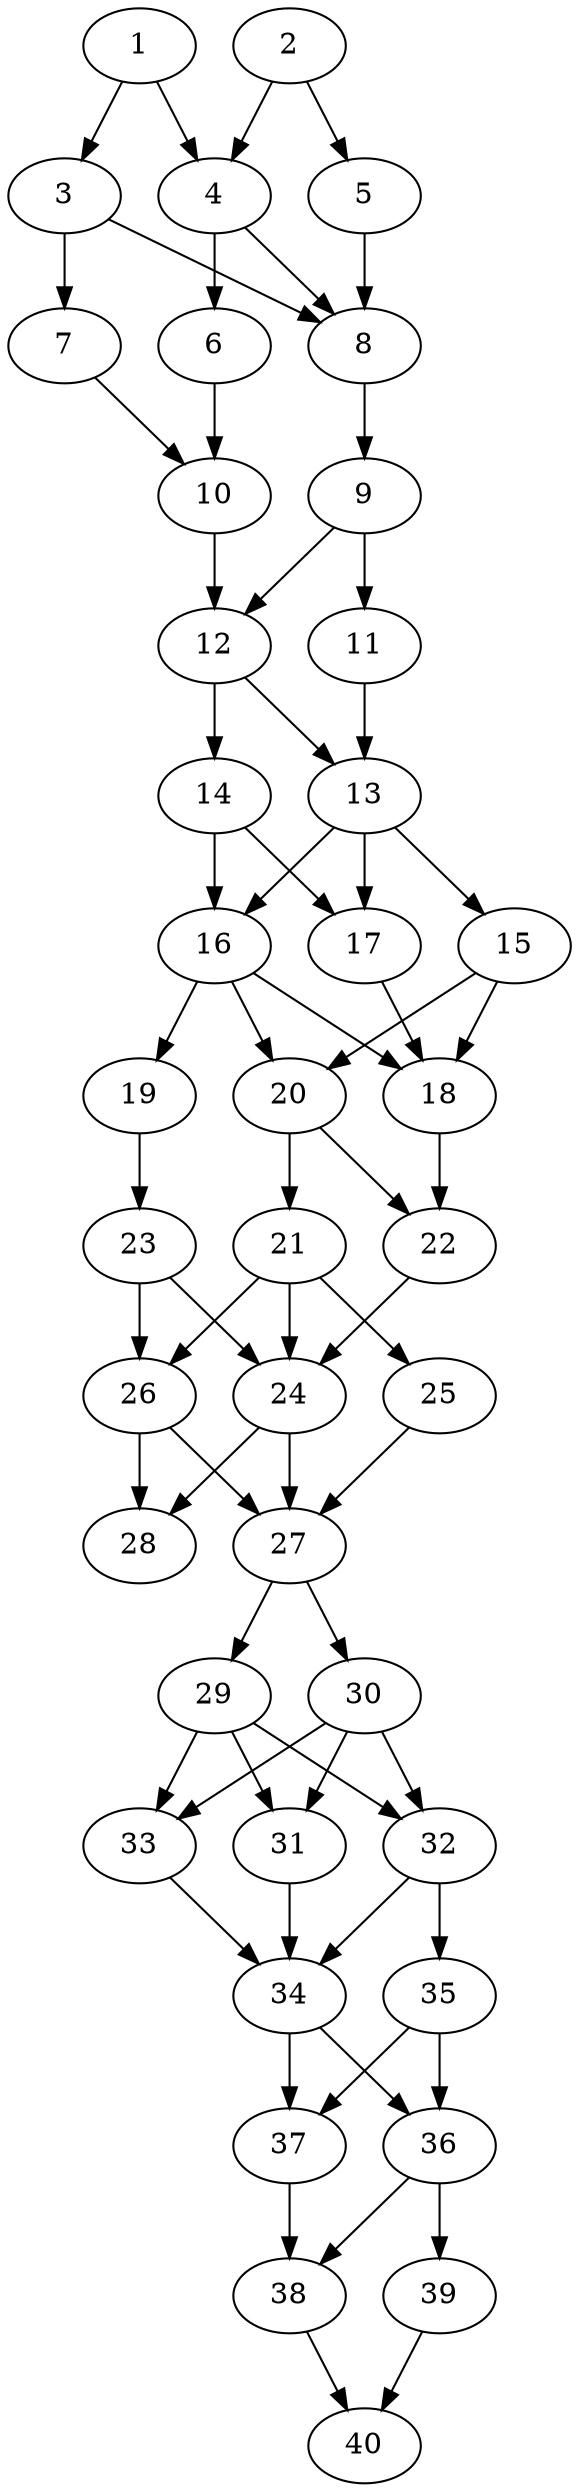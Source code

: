 // DAG automatically generated by daggen at Thu Oct  3 14:06:49 2019
// ./daggen --dot -n 40 --ccr 0.5 --fat 0.3 --regular 0.9 --density 0.9 --mindata 5242880 --maxdata 52428800 
digraph G {
  1 [size="77285376", alpha="0.17", expect_size="38642688"] 
  1 -> 3 [size ="38642688"]
  1 -> 4 [size ="38642688"]
  2 [size="98031616", alpha="0.05", expect_size="49015808"] 
  2 -> 4 [size ="49015808"]
  2 -> 5 [size ="49015808"]
  3 [size="14077952", alpha="0.09", expect_size="7038976"] 
  3 -> 7 [size ="7038976"]
  3 -> 8 [size ="7038976"]
  4 [size="51830784", alpha="0.03", expect_size="25915392"] 
  4 -> 6 [size ="25915392"]
  4 -> 8 [size ="25915392"]
  5 [size="95481856", alpha="0.07", expect_size="47740928"] 
  5 -> 8 [size ="47740928"]
  6 [size="91500544", alpha="0.15", expect_size="45750272"] 
  6 -> 10 [size ="45750272"]
  7 [size="104220672", alpha="0.10", expect_size="52110336"] 
  7 -> 10 [size ="52110336"]
  8 [size="91072512", alpha="0.05", expect_size="45536256"] 
  8 -> 9 [size ="45536256"]
  9 [size="94676992", alpha="0.19", expect_size="47338496"] 
  9 -> 11 [size ="47338496"]
  9 -> 12 [size ="47338496"]
  10 [size="37865472", alpha="0.06", expect_size="18932736"] 
  10 -> 12 [size ="18932736"]
  11 [size="69822464", alpha="0.15", expect_size="34911232"] 
  11 -> 13 [size ="34911232"]
  12 [size="55916544", alpha="0.11", expect_size="27958272"] 
  12 -> 13 [size ="27958272"]
  12 -> 14 [size ="27958272"]
  13 [size="79904768", alpha="0.03", expect_size="39952384"] 
  13 -> 15 [size ="39952384"]
  13 -> 16 [size ="39952384"]
  13 -> 17 [size ="39952384"]
  14 [size="26918912", alpha="0.12", expect_size="13459456"] 
  14 -> 16 [size ="13459456"]
  14 -> 17 [size ="13459456"]
  15 [size="40865792", alpha="0.01", expect_size="20432896"] 
  15 -> 18 [size ="20432896"]
  15 -> 20 [size ="20432896"]
  16 [size="74133504", alpha="0.05", expect_size="37066752"] 
  16 -> 18 [size ="37066752"]
  16 -> 19 [size ="37066752"]
  16 -> 20 [size ="37066752"]
  17 [size="50894848", alpha="0.11", expect_size="25447424"] 
  17 -> 18 [size ="25447424"]
  18 [size="99217408", alpha="0.14", expect_size="49608704"] 
  18 -> 22 [size ="49608704"]
  19 [size="30631936", alpha="0.05", expect_size="15315968"] 
  19 -> 23 [size ="15315968"]
  20 [size="26368000", alpha="0.05", expect_size="13184000"] 
  20 -> 21 [size ="13184000"]
  20 -> 22 [size ="13184000"]
  21 [size="53850112", alpha="0.19", expect_size="26925056"] 
  21 -> 24 [size ="26925056"]
  21 -> 25 [size ="26925056"]
  21 -> 26 [size ="26925056"]
  22 [size="29028352", alpha="0.11", expect_size="14514176"] 
  22 -> 24 [size ="14514176"]
  23 [size="79738880", alpha="0.04", expect_size="39869440"] 
  23 -> 24 [size ="39869440"]
  23 -> 26 [size ="39869440"]
  24 [size="95967232", alpha="0.06", expect_size="47983616"] 
  24 -> 27 [size ="47983616"]
  24 -> 28 [size ="47983616"]
  25 [size="60526592", alpha="0.07", expect_size="30263296"] 
  25 -> 27 [size ="30263296"]
  26 [size="64759808", alpha="0.04", expect_size="32379904"] 
  26 -> 27 [size ="32379904"]
  26 -> 28 [size ="32379904"]
  27 [size="87840768", alpha="0.01", expect_size="43920384"] 
  27 -> 29 [size ="43920384"]
  27 -> 30 [size ="43920384"]
  28 [size="46620672", alpha="0.15", expect_size="23310336"] 
  29 [size="20051968", alpha="0.07", expect_size="10025984"] 
  29 -> 31 [size ="10025984"]
  29 -> 32 [size ="10025984"]
  29 -> 33 [size ="10025984"]
  30 [size="42184704", alpha="0.05", expect_size="21092352"] 
  30 -> 31 [size ="21092352"]
  30 -> 32 [size ="21092352"]
  30 -> 33 [size ="21092352"]
  31 [size="63528960", alpha="0.15", expect_size="31764480"] 
  31 -> 34 [size ="31764480"]
  32 [size="56514560", alpha="0.15", expect_size="28257280"] 
  32 -> 34 [size ="28257280"]
  32 -> 35 [size ="28257280"]
  33 [size="14313472", alpha="0.10", expect_size="7156736"] 
  33 -> 34 [size ="7156736"]
  34 [size="34895872", alpha="0.08", expect_size="17447936"] 
  34 -> 36 [size ="17447936"]
  34 -> 37 [size ="17447936"]
  35 [size="65234944", alpha="0.13", expect_size="32617472"] 
  35 -> 36 [size ="32617472"]
  35 -> 37 [size ="32617472"]
  36 [size="95952896", alpha="0.11", expect_size="47976448"] 
  36 -> 38 [size ="47976448"]
  36 -> 39 [size ="47976448"]
  37 [size="19326976", alpha="0.18", expect_size="9663488"] 
  37 -> 38 [size ="9663488"]
  38 [size="23461888", alpha="0.04", expect_size="11730944"] 
  38 -> 40 [size ="11730944"]
  39 [size="94576640", alpha="0.13", expect_size="47288320"] 
  39 -> 40 [size ="47288320"]
  40 [size="33746944", alpha="0.06", expect_size="16873472"] 
}
